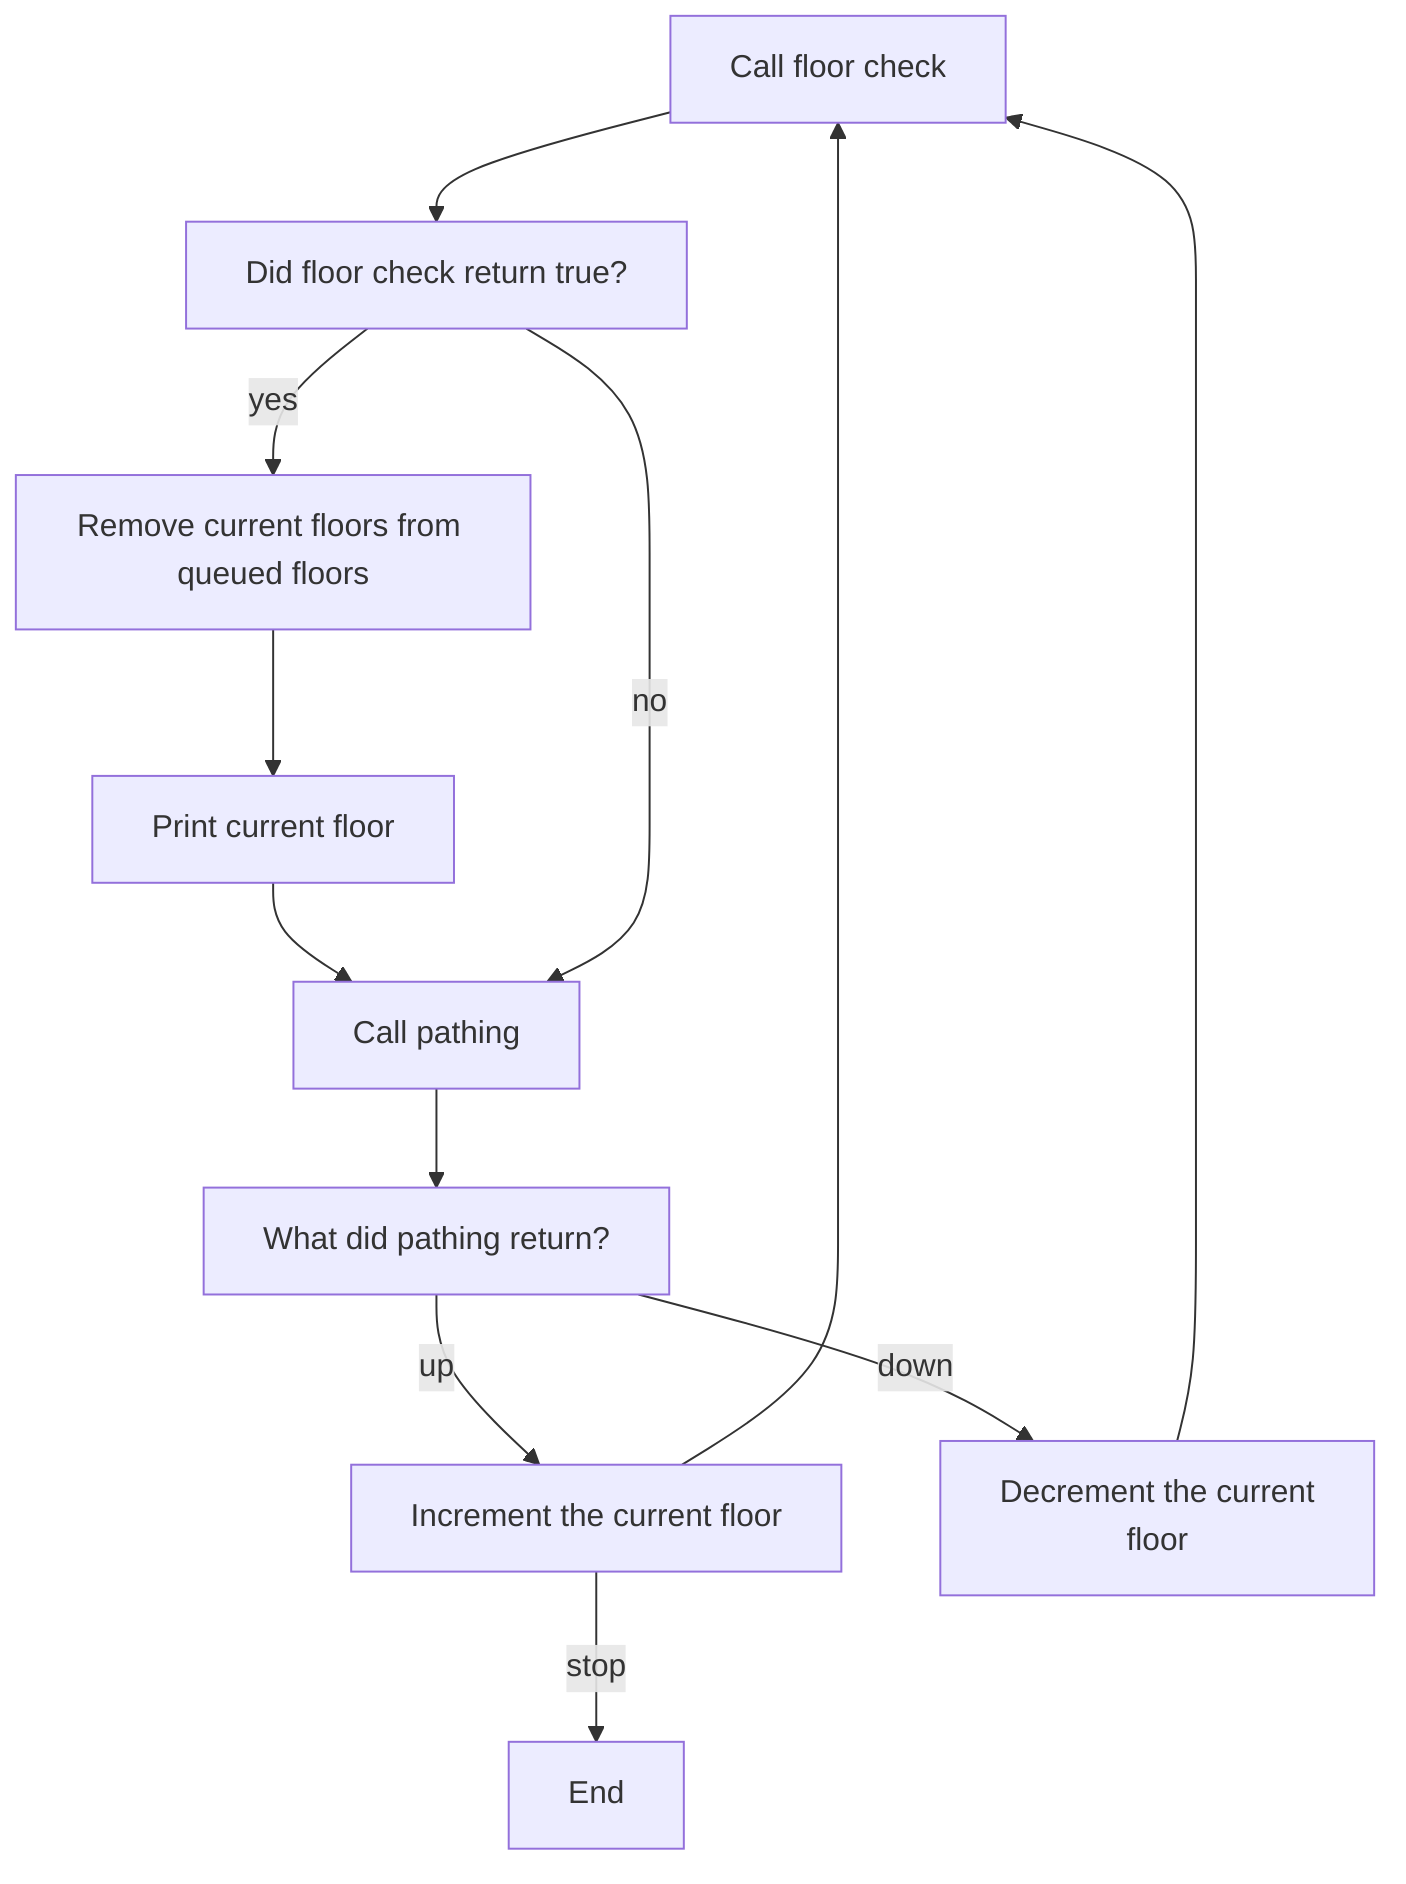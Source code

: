flowchart TD
    A["Call floor check"]
    B["Did floor check return true?"]
    C["Remove current floors from queued floors"]
    E["Print current floor"]
    F["Call pathing"]
    G["What did pathing return?"] 
    H["Increment the current floor"]
    I["Decrement the current<br> floor"]
    J["End"]
    A --> B
    B -->|yes| C
    C --> E
    E --> F
    B -->|no| F
    F --> G
    G -->|up| H
    G -->|down| I
    H -->|stop| J
    H --> A
    I --> A